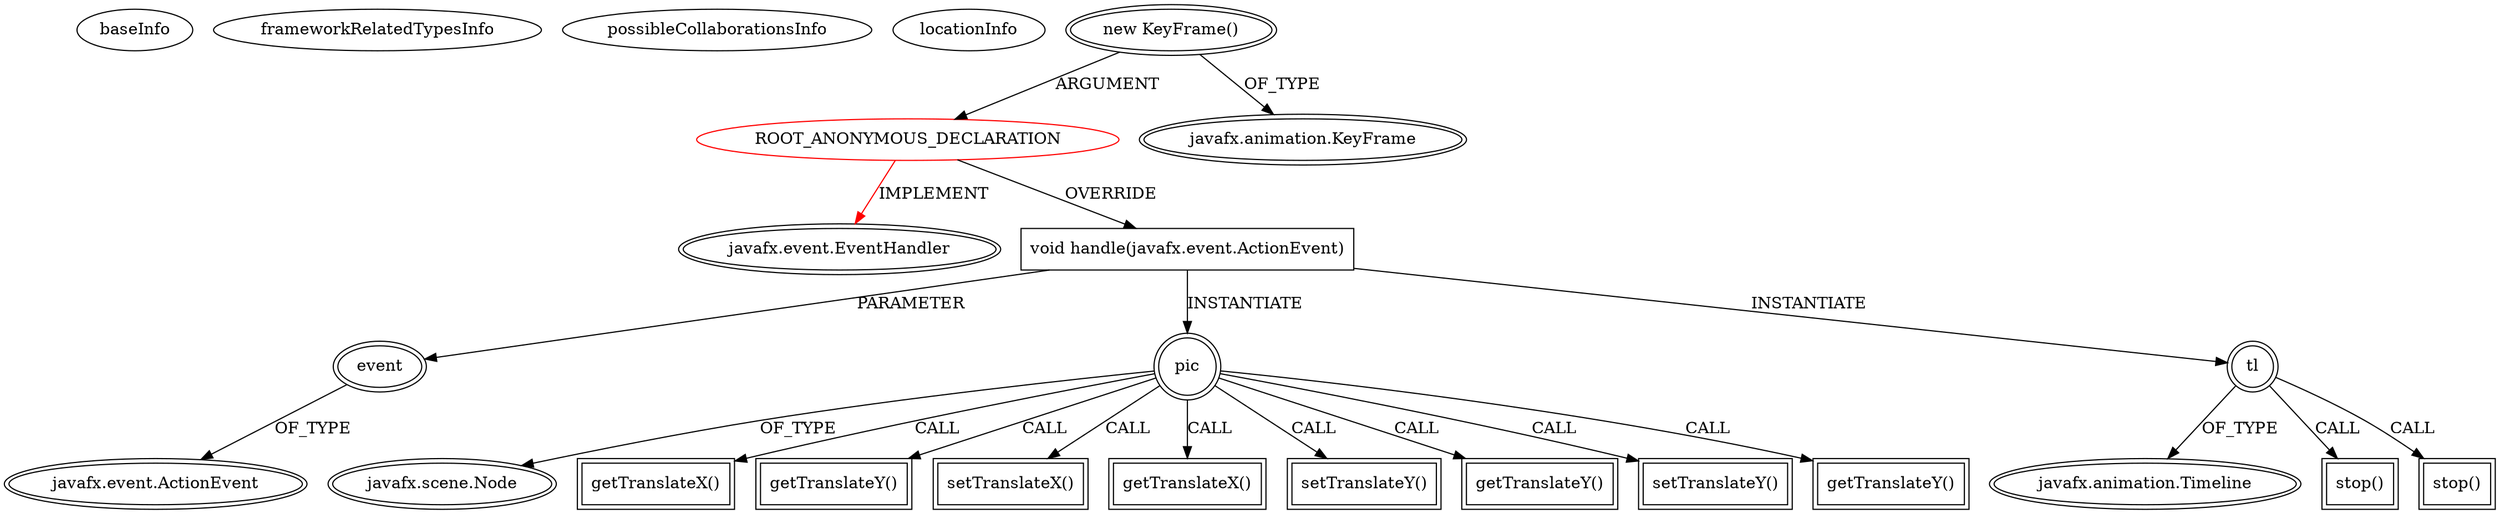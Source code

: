 digraph {
baseInfo[graphId=395,category="extension_graph",isAnonymous=true,possibleRelation=false]
frameworkRelatedTypesInfo[0="javafx.event.EventHandler"]
possibleCollaborationsInfo[]
locationInfo[projectName="Edenm-BlackJack",filePath="/Edenm-BlackJack/BlackJack-master/src/View/TableController.java",contextSignature="javafx.animation.KeyFrame upDateLocationCard()",graphId="395"]
0[label="ROOT_ANONYMOUS_DECLARATION",vertexType="ROOT_ANONYMOUS_DECLARATION",isFrameworkType=false,color=red]
1[label="javafx.event.EventHandler",vertexType="FRAMEWORK_INTERFACE_TYPE",isFrameworkType=true,peripheries=2]
2[label="new KeyFrame()",vertexType="OUTSIDE_CONSTRUCTOR_CALL",isFrameworkType=true,peripheries=2]
3[label="javafx.animation.KeyFrame",vertexType="FRAMEWORK_CLASS_TYPE",isFrameworkType=true,peripheries=2]
4[label="void handle(javafx.event.ActionEvent)",vertexType="OVERRIDING_METHOD_DECLARATION",isFrameworkType=false,shape=box]
5[label="event",vertexType="PARAMETER_DECLARATION",isFrameworkType=true,peripheries=2]
6[label="javafx.event.ActionEvent",vertexType="FRAMEWORK_CLASS_TYPE",isFrameworkType=true,peripheries=2]
7[label="pic",vertexType="VARIABLE_EXPRESION",isFrameworkType=true,peripheries=2,shape=circle]
9[label="javafx.scene.Node",vertexType="FRAMEWORK_CLASS_TYPE",isFrameworkType=true,peripheries=2]
8[label="getTranslateX()",vertexType="INSIDE_CALL",isFrameworkType=true,peripheries=2,shape=box]
11[label="getTranslateY()",vertexType="INSIDE_CALL",isFrameworkType=true,peripheries=2,shape=box]
13[label="setTranslateX()",vertexType="INSIDE_CALL",isFrameworkType=true,peripheries=2,shape=box]
15[label="getTranslateX()",vertexType="INSIDE_CALL",isFrameworkType=true,peripheries=2,shape=box]
17[label="setTranslateY()",vertexType="INSIDE_CALL",isFrameworkType=true,peripheries=2,shape=box]
19[label="getTranslateY()",vertexType="INSIDE_CALL",isFrameworkType=true,peripheries=2,shape=box]
20[label="tl",vertexType="VARIABLE_EXPRESION",isFrameworkType=true,peripheries=2,shape=circle]
22[label="javafx.animation.Timeline",vertexType="FRAMEWORK_CLASS_TYPE",isFrameworkType=true,peripheries=2]
21[label="stop()",vertexType="INSIDE_CALL",isFrameworkType=true,peripheries=2,shape=box]
24[label="setTranslateY()",vertexType="INSIDE_CALL",isFrameworkType=true,peripheries=2,shape=box]
26[label="getTranslateY()",vertexType="INSIDE_CALL",isFrameworkType=true,peripheries=2,shape=box]
28[label="stop()",vertexType="INSIDE_CALL",isFrameworkType=true,peripheries=2,shape=box]
0->1[label="IMPLEMENT",color=red]
2->0[label="ARGUMENT"]
2->3[label="OF_TYPE"]
0->4[label="OVERRIDE"]
5->6[label="OF_TYPE"]
4->5[label="PARAMETER"]
4->7[label="INSTANTIATE"]
7->9[label="OF_TYPE"]
7->8[label="CALL"]
7->11[label="CALL"]
7->13[label="CALL"]
7->15[label="CALL"]
7->17[label="CALL"]
7->19[label="CALL"]
4->20[label="INSTANTIATE"]
20->22[label="OF_TYPE"]
20->21[label="CALL"]
7->24[label="CALL"]
7->26[label="CALL"]
20->28[label="CALL"]
}
